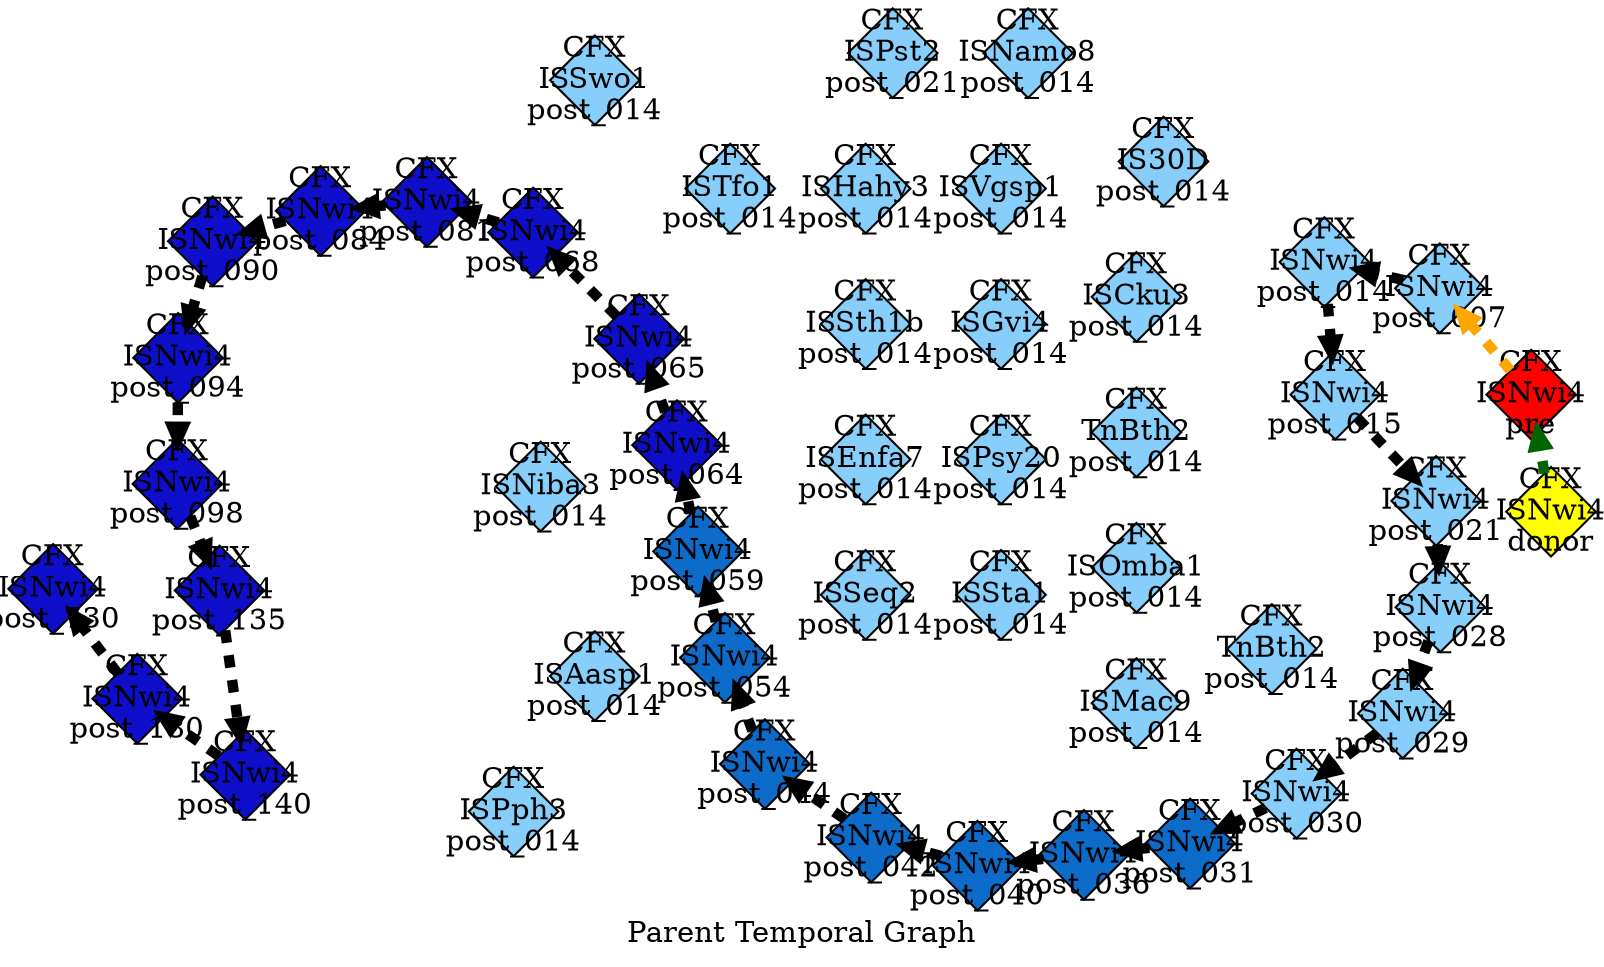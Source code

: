 digraph ParentTemporalGraph {
  rankdir=LR;
  graph [nodesep=2.0, ranksep=2.0, overlap=false];
  edge [splines=true, minlen=2, arrowsize=0.6, penwidth=2];
  label="Parent Temporal Graph";
  layout=sfdp;
  node [style=filled];
  "Parent_1" [label="CFX
ISNwi4
donor", shape=diamond, fixedsize=true, width=0.6, height=0.6, fillcolor="yellow"];
  "Parent_2" [label="CFX
ISNwi4
pre", shape=diamond, fixedsize=true, width=0.6, height=0.6, fillcolor="red"];
  "Parent_3" [label="CFX
ISNwi4
post_007", shape=diamond, fixedsize=true, width=0.6, height=0.6, fillcolor="#87CEFA"];
  "Parent_4" [label="CFX
ISEnfa7
post_014", shape=diamond, fixedsize=true, width=0.6, height=0.6, fillcolor="#87CEFA"];
  "Parent_5" [label="CFX
ISSeq2
post_014", shape=diamond, fixedsize=true, width=0.6, height=0.6, fillcolor="#87CEFA"];
  "Parent_6" [label="CFX
ISSta1
post_014", shape=diamond, fixedsize=true, width=0.6, height=0.6, fillcolor="#87CEFA"];
  "Parent_7" [label="CFX
ISPsy20
post_014", shape=diamond, fixedsize=true, width=0.6, height=0.6, fillcolor="#87CEFA"];
  "Parent_8" [label="CFX
ISGvi4
post_014", shape=diamond, fixedsize=true, width=0.6, height=0.6, fillcolor="#87CEFA"];
  "Parent_9" [label="CFX
ISSth1b
post_014", shape=diamond, fixedsize=true, width=0.6, height=0.6, fillcolor="#87CEFA"];
  "Parent_10" [label="CFX
ISMac9
post_014", shape=diamond, fixedsize=true, width=0.6, height=0.6, fillcolor="#87CEFA"];
  "Parent_11" [label="CFX
ISOmba1
post_014", shape=diamond, fixedsize=true, width=0.6, height=0.6, fillcolor="#87CEFA"];
  "Parent_12" [label="CFX
TnBth2
post_014", shape=diamond, fixedsize=true, width=0.6, height=0.6, fillcolor="#87CEFA"];
  "Parent_13" [label="CFX
ISCku3
post_014", shape=diamond, fixedsize=true, width=0.6, height=0.6, fillcolor="#87CEFA"];
  "Parent_14" [label="CFX
ISVgsp1
post_014", shape=diamond, fixedsize=true, width=0.6, height=0.6, fillcolor="#87CEFA"];
  "Parent_15" [label="CFX
ISHahy3
post_014", shape=diamond, fixedsize=true, width=0.6, height=0.6, fillcolor="#87CEFA"];
  "Parent_16" [label="CFX
ISTfo1
post_014", shape=diamond, fixedsize=true, width=0.6, height=0.6, fillcolor="#87CEFA"];
  "Parent_17" [label="CFX
ISAasp1
post_014", shape=diamond, fixedsize=true, width=0.6, height=0.6, fillcolor="#87CEFA"];
  "Parent_18" [label="CFX
IS30D
post_014", shape=diamond, fixedsize=true, width=0.6, height=0.6, fillcolor="#87CEFA"];
  "Parent_19" [label="CFX
ISNiba3
post_014", shape=diamond, fixedsize=true, width=0.6, height=0.6, fillcolor="#87CEFA"];
  "Parent_20" [label="CFX
ISPph3
post_014", shape=diamond, fixedsize=true, width=0.6, height=0.6, fillcolor="#87CEFA"];
  "Parent_21" [label="CFX
ISSwo1
post_014", shape=diamond, fixedsize=true, width=0.6, height=0.6, fillcolor="#87CEFA"];
  "Parent_22" [label="CFX
TnBth2
post_014", shape=diamond, fixedsize=true, width=0.6, height=0.6, fillcolor="#87CEFA"];
  "Parent_23" [label="CFX
ISNamo8
post_014", shape=diamond, fixedsize=true, width=0.6, height=0.6, fillcolor="#87CEFA"];
  "Parent_24" [label="CFX
ISNwi4
post_014", shape=diamond, fixedsize=true, width=0.6, height=0.6, fillcolor="#87CEFA"];
  "Parent_25" [label="CFX
ISNwi4
post_015", shape=diamond, fixedsize=true, width=0.6, height=0.6, fillcolor="#87CEFA"];
  "Parent_26" [label="CFX
ISNwi4
post_021", shape=diamond, fixedsize=true, width=0.6, height=0.6, fillcolor="#87CEFA"];
  "Parent_27" [label="CFX
ISPst2
post_021", shape=diamond, fixedsize=true, width=0.6, height=0.6, fillcolor="#87CEFA"];
  "Parent_28" [label="CFX
ISNwi4
post_028", shape=diamond, fixedsize=true, width=0.6, height=0.6, fillcolor="#87CEFA"];
  "Parent_29" [label="CFX
ISNwi4
post_029", shape=diamond, fixedsize=true, width=0.6, height=0.6, fillcolor="#87CEFA"];
  "Parent_30" [label="CFX
ISNwi4
post_030", shape=diamond, fixedsize=true, width=0.6, height=0.6, fillcolor="#87CEFA"];
  "Parent_31" [label="CFX
ISNwi4
post_031", shape=diamond, fixedsize=true, width=0.6, height=0.6, fillcolor="#0d6bcaff"];
  "Parent_32" [label="CFX
ISNwi4
post_036", shape=diamond, fixedsize=true, width=0.6, height=0.6, fillcolor="#0d6bcaff"];
  "Parent_33" [label="CFX
ISNwi4
post_040", shape=diamond, fixedsize=true, width=0.6, height=0.6, fillcolor="#0d6bcaff"];
  "Parent_34" [label="CFX
ISNwi4
post_042", shape=diamond, fixedsize=true, width=0.6, height=0.6, fillcolor="#0d6bcaff"];
  "Parent_35" [label="CFX
ISNwi4
post_044", shape=diamond, fixedsize=true, width=0.6, height=0.6, fillcolor="#0d6bcaff"];
  "Parent_36" [label="CFX
ISNwi4
post_054", shape=diamond, fixedsize=true, width=0.6, height=0.6, fillcolor="#0d6bcaff"];
  "Parent_37" [label="CFX
ISNwi4
post_059", shape=diamond, fixedsize=true, width=0.6, height=0.6, fillcolor="#0d6bcaff"];
  "Parent_38" [label="CFX
ISNwi4
post_064", shape=diamond, fixedsize=true, width=0.6, height=0.6, fillcolor="#0e0ecbff"];
  "Parent_39" [label="CFX
ISNwi4
post_065", shape=diamond, fixedsize=true, width=0.6, height=0.6, fillcolor="#0e0ecbff"];
  "Parent_40" [label="CFX
ISNwi4
post_068", shape=diamond, fixedsize=true, width=0.6, height=0.6, fillcolor="#0e0ecbff"];
  "Parent_41" [label="CFX
ISNwi4
post_081", shape=diamond, fixedsize=true, width=0.6, height=0.6, fillcolor="#0e0ecbff"];
  "Parent_42" [label="CFX
ISNwi4
post_084", shape=diamond, fixedsize=true, width=0.6, height=0.6, fillcolor="#0e0ecbff"];
  "Parent_43" [label="CFX
ISNwi4
post_090", shape=diamond, fixedsize=true, width=0.6, height=0.6, fillcolor="#0e0ecbff"];
  "Parent_44" [label="CFX
ISNwi4
post_094", shape=diamond, fixedsize=true, width=0.6, height=0.6, fillcolor="#0e0ecbff"];
  "Parent_45" [label="CFX
ISNwi4
post_098", shape=diamond, fixedsize=true, width=0.6, height=0.6, fillcolor="#0e0ecbff"];
  "Parent_46" [label="CFX
ISNwi4
post_135", shape=diamond, fixedsize=true, width=0.6, height=0.6, fillcolor="#0e0ecbff"];
  "Parent_47" [label="CFX
ISNwi4
post_140", shape=diamond, fixedsize=true, width=0.6, height=0.6, fillcolor="#0e0ecbff"];
  "Parent_48" [label="CFX
ISNwi4
post_180", shape=diamond, fixedsize=true, width=0.6, height=0.6, fillcolor="#0e0ecbff"];
  "Parent_49" [label="CFX
ISNwi4
post_730", shape=diamond, fixedsize=true, width=0.6, height=0.6, fillcolor="#0e0ecbff"];
  "Parent_1" -> "Parent_2" [style=dashed, color="#006400", penwidth=5.0];
  "Parent_2" -> "Parent_3" [style=dashed, color="orange", penwidth=5.0];
  "Parent_3" -> "Parent_24" [style=dashed, color="black", penwidth=5.0];
  "Parent_24" -> "Parent_25" [style=dashed, color="black", penwidth=5.0];
  "Parent_25" -> "Parent_26" [style=dashed, color="black", penwidth=5.0];
  "Parent_26" -> "Parent_28" [style=dashed, color="black", penwidth=5.0];
  "Parent_28" -> "Parent_29" [style=dashed, color="black", penwidth=5.0];
  "Parent_29" -> "Parent_30" [style=dashed, color="black", penwidth=5.0];
  "Parent_30" -> "Parent_31" [style=dashed, color="black", penwidth=5.0];
  "Parent_31" -> "Parent_32" [style=dashed, color="black", penwidth=5.0];
  "Parent_32" -> "Parent_33" [style=dashed, color="black", penwidth=5.0];
  "Parent_33" -> "Parent_34" [style=dashed, color="black", penwidth=5.0];
  "Parent_34" -> "Parent_35" [style=dashed, color="black", penwidth=5.0];
  "Parent_35" -> "Parent_36" [style=dashed, color="black", penwidth=5.0];
  "Parent_36" -> "Parent_37" [style=dashed, color="black", penwidth=5.0];
  "Parent_37" -> "Parent_38" [style=dashed, color="black", penwidth=5.0];
  "Parent_38" -> "Parent_39" [style=dashed, color="black", penwidth=5.0];
  "Parent_39" -> "Parent_40" [style=dashed, color="black", penwidth=5.0];
  "Parent_40" -> "Parent_41" [style=dashed, color="black", penwidth=5.0];
  "Parent_41" -> "Parent_42" [style=dashed, color="black", penwidth=5.0];
  "Parent_42" -> "Parent_43" [style=dashed, color="black", penwidth=5.0];
  "Parent_43" -> "Parent_44" [style=dashed, color="black", penwidth=5.0];
  "Parent_44" -> "Parent_45" [style=dashed, color="black", penwidth=5.0];
  "Parent_45" -> "Parent_46" [style=dashed, color="black", penwidth=5.0];
  "Parent_46" -> "Parent_47" [style=dashed, color="black", penwidth=5.0];
  "Parent_47" -> "Parent_48" [style=dashed, color="black", penwidth=5.0];
  "Parent_48" -> "Parent_49" [style=dashed, color="black", penwidth=5.0];
}
